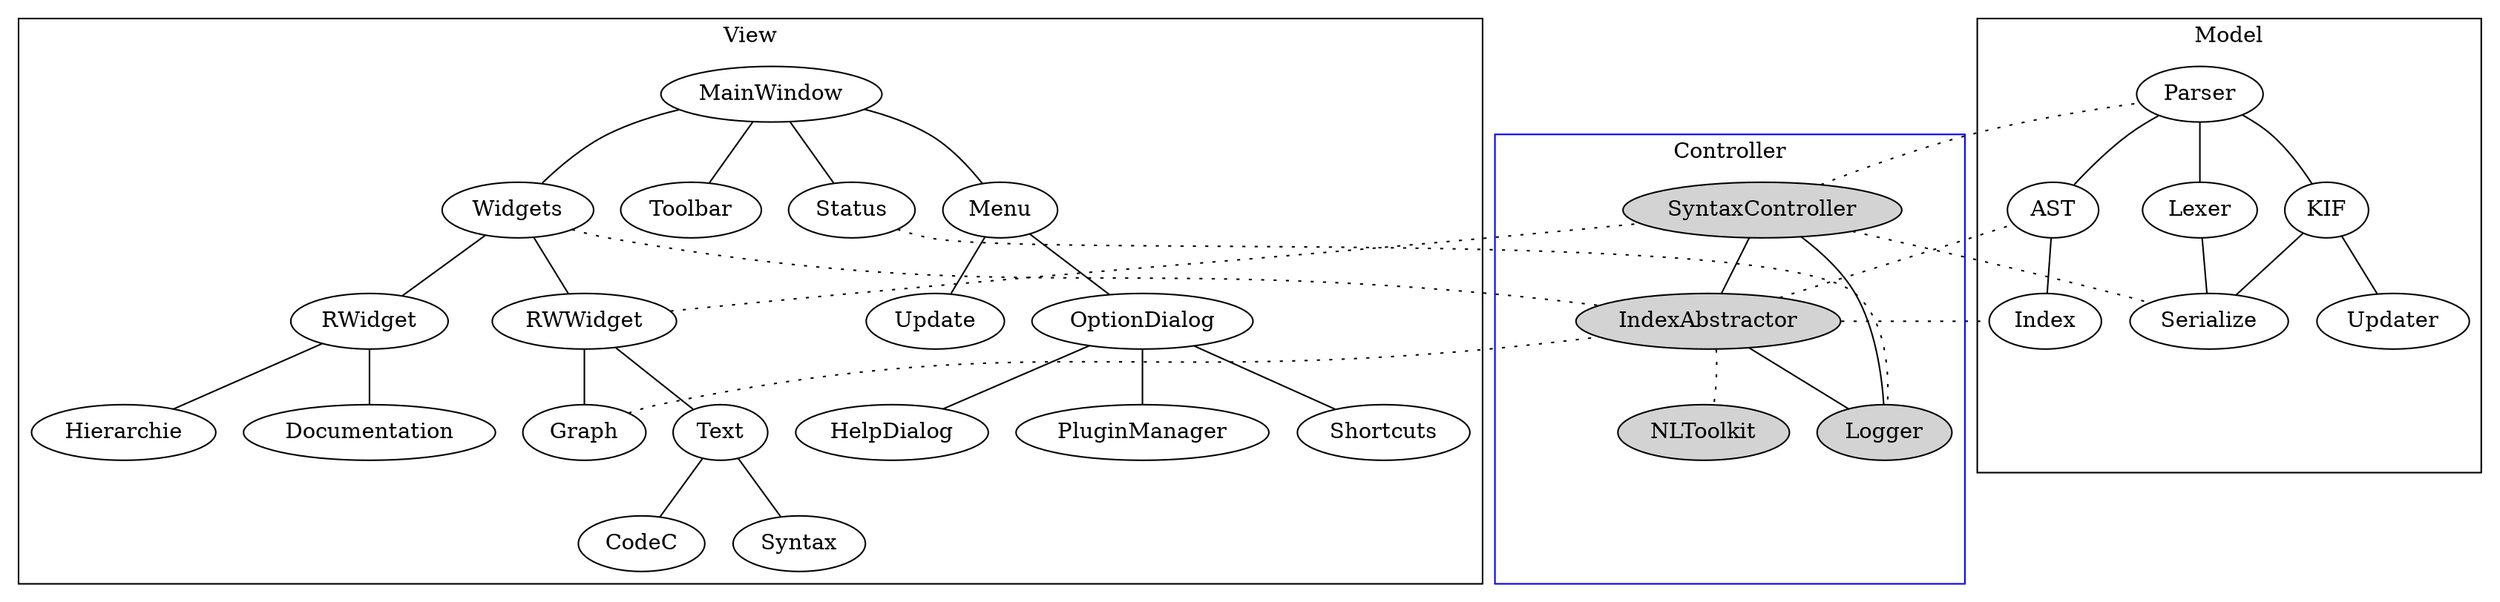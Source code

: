graph {
rankdir=LT;

subgraph clusterView {
	label="View";
	MainWindow -- Widgets
	MainWindow -- Toolbar
	MainWindow -- Status
	MainWindow -- Menu
	Menu -- Update
	RWidget -- Hierarchie
	Widgets -- RWidget
	Widgets -- RWWidget
	RWWidget -- "Graph"	
	RWWidget -- Text
	RWidget -- Documentation 
	Menu -- OptionDialog
	OptionDialog -- HelpDialog
	OptionDialog -- PluginManager
	OptionDialog -- Shortcuts
	Text -- CodeC
	Text -- Syntax;
}
subgraph clusterController {
	node [style=filled];
	color=blue;
	label="Controller";
	SyntaxController -- IndexAbstractor
	SyntaxController -- Logger
	IndexAbstractor -- Logger;
	V1[style=invis];
	V2[style=invis];
	IndexAbstractor -- V1 -- V2[style=invis];
	IndexAbstractor --NLToolkit --V4[style=invis];
}
subgraph clusterModel {
	label="Model";
	Parser -- Lexer
	Parser -- AST
	AST -- Index
	Lexer -- Serialize
	Parser -- KIF
	KIF -- Updater
	KIF -- Serialize;
	V3[style=invis];
	V4[style=invis];
	Index--V3--V4[style=invis];
}
edge[constraint=false,style=dotted];
Widgets -- IndexAbstractor
"Graph" -- IndexAbstractor
RWWidget -- SyntaxController
Status -- Logger
SyntaxController -- Parser
SyntaxController -- Serialize
IndexAbstractor -- AST
IndexAbstractor -- NLToolkit
IndexAbstractor -- Index;

SyntaxController[label="SyntaxController"]
IndexAbstractor[label="IndexAbstractor"]
KIF[label="KIF"]
AST[label="AST"]
Parser[label="Parser"]
Text[label="Text"]
"Graph"[label="Graph"]
Updater[label="Updater"]
Documentation[label="Documentation"]
Hierarchie[label="Hierarchie"]
MainWindow[label="MainWindow"]
Widgets[label="Widgets"]
Status[label="Status"]
OptionDialog[label="OptionDialog"]
NLToolkit[label="NLToolkit"]
Logger[label="Logger"]
HelpDialog[label="HelpDialog"]
}
